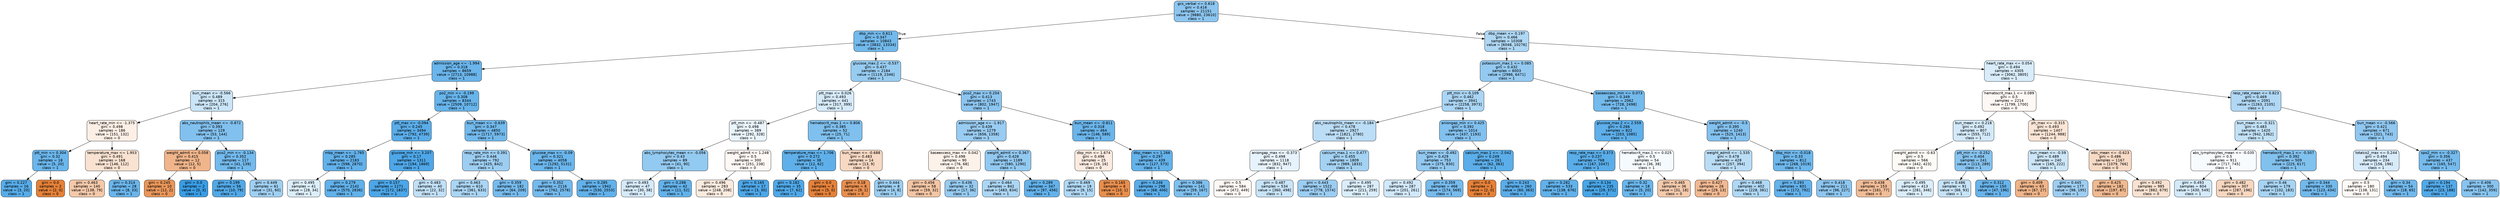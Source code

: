 digraph Tree {
node [shape=box, style="filled, rounded", color="black", fontname="helvetica"] ;
edge [fontname="helvetica"] ;
0 [label="gcs_verbal <= 0.618\ngini = 0.416\nsamples = 21151\nvalue = [9880, 23610]\nclass = 1", fillcolor="#8cc6f0"] ;
1 [label="dbp_min <= 0.611\ngini = 0.347\nsamples = 10843\nvalue = [3832, 13334]\nclass = 1", fillcolor="#72b9ec"] ;
0 -> 1 [labeldistance=2.5, labelangle=45, headlabel="True"] ;
2 [label="admission_age <= -1.994\ngini = 0.318\nsamples = 8659\nvalue = [2713, 10988]\nclass = 1", fillcolor="#6ab5eb"] ;
1 -> 2 ;
3 [label="bun_mean <= -0.566\ngini = 0.489\nsamples = 315\nvalue = [204, 276]\nclass = 1", fillcolor="#cbe5f8"] ;
2 -> 3 ;
4 [label="heart_rate_min <= -1.375\ngini = 0.498\nsamples = 186\nvalue = [151, 132]\nclass = 0", fillcolor="#fcefe6"] ;
3 -> 4 ;
5 [label="ptt_min <= 0.304\ngini = 0.32\nsamples = 18\nvalue = [5, 20]\nclass = 1", fillcolor="#6ab6ec"] ;
4 -> 5 ;
6 [label="gini = 0.227\nsamples = 16\nvalue = [3, 20]\nclass = 1", fillcolor="#57ace9"] ;
5 -> 6 ;
7 [label="gini = 0.0\nsamples = 2\nvalue = [2, 0]\nclass = 0", fillcolor="#e58139"] ;
5 -> 7 ;
8 [label="temperature_max <= 1.953\ngini = 0.491\nsamples = 168\nvalue = [146, 112]\nclass = 0", fillcolor="#f9e2d1"] ;
4 -> 8 ;
9 [label="gini = 0.463\nsamples = 140\nvalue = [138, 79]\nclass = 0", fillcolor="#f4c9aa"] ;
8 -> 9 ;
10 [label="gini = 0.314\nsamples = 28\nvalue = [8, 33]\nclass = 1", fillcolor="#69b5eb"] ;
8 -> 10 ;
11 [label="abs_neutrophils_mean <= -0.872\ngini = 0.393\nsamples = 129\nvalue = [53, 144]\nclass = 1", fillcolor="#82c1ef"] ;
3 -> 11 ;
12 [label="weight_admit <= 0.058\ngini = 0.415\nsamples = 12\nvalue = [12, 5]\nclass = 0", fillcolor="#f0b58b"] ;
11 -> 12 ;
13 [label="gini = 0.245\nsamples = 10\nvalue = [12, 2]\nclass = 0", fillcolor="#e9965a"] ;
12 -> 13 ;
14 [label="gini = 0.0\nsamples = 2\nvalue = [0, 3]\nclass = 1", fillcolor="#399de5"] ;
12 -> 14 ;
15 [label="pco2_min <= -0.134\ngini = 0.352\nsamples = 117\nvalue = [41, 139]\nclass = 1", fillcolor="#73baed"] ;
11 -> 15 ;
16 [label="gini = 0.199\nsamples = 56\nvalue = [10, 79]\nclass = 1", fillcolor="#52a9e8"] ;
15 -> 16 ;
17 [label="gini = 0.449\nsamples = 61\nvalue = [31, 60]\nclass = 1", fillcolor="#9fd0f2"] ;
15 -> 17 ;
18 [label="po2_min <= -0.199\ngini = 0.308\nsamples = 8344\nvalue = [2509, 10712]\nclass = 1", fillcolor="#67b4eb"] ;
2 -> 18 ;
19 [label="ptt_max <= -0.094\ngini = 0.245\nsamples = 3494\nvalue = [792, 4739]\nclass = 1", fillcolor="#5aade9"] ;
18 -> 19 ;
20 [label="mbp_mean <= -1.765\ngini = 0.285\nsamples = 2183\nvalue = [598, 2870]\nclass = 1", fillcolor="#62b1ea"] ;
19 -> 20 ;
21 [label="gini = 0.495\nsamples = 41\nvalue = [28, 34]\nclass = 1", fillcolor="#dceefa"] ;
20 -> 21 ;
22 [label="gini = 0.279\nsamples = 2142\nvalue = [570, 2836]\nclass = 1", fillcolor="#61b1ea"] ;
20 -> 22 ;
23 [label="glucose_min <= 3.207\ngini = 0.17\nsamples = 1311\nvalue = [194, 1869]\nclass = 1", fillcolor="#4ea7e8"] ;
19 -> 23 ;
24 [label="gini = 0.157\nsamples = 1271\nvalue = [172, 1837]\nclass = 1", fillcolor="#4ca6e7"] ;
23 -> 24 ;
25 [label="gini = 0.483\nsamples = 40\nvalue = [22, 32]\nclass = 1", fillcolor="#c1e0f7"] ;
23 -> 25 ;
26 [label="bun_mean <= -0.639\ngini = 0.347\nsamples = 4850\nvalue = [1717, 5973]\nclass = 1", fillcolor="#72b9ec"] ;
18 -> 26 ;
27 [label="resp_rate_min <= 0.391\ngini = 0.446\nsamples = 792\nvalue = [425, 842]\nclass = 1", fillcolor="#9dcef2"] ;
26 -> 27 ;
28 [label="gini = 0.463\nsamples = 610\nvalue = [361, 633]\nclass = 1", fillcolor="#aad5f4"] ;
27 -> 28 ;
29 [label="gini = 0.359\nsamples = 182\nvalue = [64, 209]\nclass = 1", fillcolor="#76bbed"] ;
27 -> 29 ;
30 [label="glucose_max <= -0.09\ngini = 0.321\nsamples = 4058\nvalue = [1292, 5131]\nclass = 1", fillcolor="#6bb6ec"] ;
26 -> 30 ;
31 [label="gini = 0.352\nsamples = 2116\nvalue = [762, 2578]\nclass = 1", fillcolor="#74baed"] ;
30 -> 31 ;
32 [label="gini = 0.285\nsamples = 1942\nvalue = [530, 2553]\nclass = 1", fillcolor="#62b1ea"] ;
30 -> 32 ;
33 [label="glucose_max.2 <= -0.537\ngini = 0.437\nsamples = 2184\nvalue = [1119, 2346]\nclass = 1", fillcolor="#97ccf1"] ;
1 -> 33 ;
34 [label="ptt_max <= 0.026\ngini = 0.493\nsamples = 441\nvalue = [317, 399]\nclass = 1", fillcolor="#d6ebfa"] ;
33 -> 34 ;
35 [label="ptt_min <= -0.487\ngini = 0.498\nsamples = 389\nvalue = [292, 328]\nclass = 1", fillcolor="#e9f4fc"] ;
34 -> 35 ;
36 [label="abs_lymphocytes_mean <= -0.056\ngini = 0.43\nsamples = 89\nvalue = [41, 90]\nclass = 1", fillcolor="#93caf1"] ;
35 -> 36 ;
37 [label="gini = 0.493\nsamples = 47\nvalue = [30, 38]\nclass = 1", fillcolor="#d5eafa"] ;
36 -> 37 ;
38 [label="gini = 0.288\nsamples = 42\nvalue = [11, 52]\nclass = 1", fillcolor="#63b2ea"] ;
36 -> 38 ;
39 [label="weight_admit <= 1.248\ngini = 0.5\nsamples = 300\nvalue = [251, 238]\nclass = 0", fillcolor="#fef8f5"] ;
35 -> 39 ;
40 [label="gini = 0.496\nsamples = 283\nvalue = [248, 208]\nclass = 0", fillcolor="#fbebdf"] ;
39 -> 40 ;
41 [label="gini = 0.165\nsamples = 17\nvalue = [3, 30]\nclass = 1", fillcolor="#4da7e8"] ;
39 -> 41 ;
42 [label="hematocrit_max.1 <= 0.806\ngini = 0.385\nsamples = 52\nvalue = [25, 71]\nclass = 1", fillcolor="#7fc0ee"] ;
34 -> 42 ;
43 [label="temperature_max <= 1.706\ngini = 0.272\nsamples = 38\nvalue = [12, 62]\nclass = 1", fillcolor="#5fb0ea"] ;
42 -> 43 ;
44 [label="gini = 0.182\nsamples = 35\nvalue = [7, 62]\nclass = 1", fillcolor="#4fa8e8"] ;
43 -> 44 ;
45 [label="gini = 0.0\nsamples = 3\nvalue = [5, 0]\nclass = 0", fillcolor="#e58139"] ;
43 -> 45 ;
46 [label="bun_mean <= -0.688\ngini = 0.483\nsamples = 14\nvalue = [13, 9]\nclass = 0", fillcolor="#f7d8c2"] ;
42 -> 46 ;
47 [label="gini = 0.18\nsamples = 6\nvalue = [9, 1]\nclass = 0", fillcolor="#e88f4f"] ;
46 -> 47 ;
48 [label="gini = 0.444\nsamples = 8\nvalue = [4, 8]\nclass = 1", fillcolor="#9ccef2"] ;
46 -> 48 ;
49 [label="pco2_max <= 0.204\ngini = 0.413\nsamples = 1743\nvalue = [802, 1947]\nclass = 1", fillcolor="#8bc5f0"] ;
33 -> 49 ;
50 [label="admission_age <= -1.917\ngini = 0.439\nsamples = 1279\nvalue = [656, 1358]\nclass = 1", fillcolor="#99ccf2"] ;
49 -> 50 ;
51 [label="baseexcess_max <= 0.042\ngini = 0.498\nsamples = 90\nvalue = [76, 68]\nclass = 0", fillcolor="#fcf2ea"] ;
50 -> 51 ;
52 [label="gini = 0.456\nsamples = 58\nvalue = [59, 32]\nclass = 0", fillcolor="#f3c5a4"] ;
51 -> 52 ;
53 [label="gini = 0.436\nsamples = 32\nvalue = [17, 36]\nclass = 1", fillcolor="#96cbf1"] ;
51 -> 53 ;
54 [label="weight_admit <= 0.367\ngini = 0.428\nsamples = 1189\nvalue = [580, 1290]\nclass = 1", fillcolor="#92c9f1"] ;
50 -> 54 ;
55 [label="gini = 0.464\nsamples = 842\nvalue = [483, 834]\nclass = 1", fillcolor="#acd6f4"] ;
54 -> 55 ;
56 [label="gini = 0.289\nsamples = 347\nvalue = [97, 456]\nclass = 1", fillcolor="#63b2eb"] ;
54 -> 56 ;
57 [label="bun_mean <= -0.811\ngini = 0.318\nsamples = 464\nvalue = [146, 589]\nclass = 1", fillcolor="#6ab5eb"] ;
49 -> 57 ;
58 [label="dbp_min <= 1.674\ngini = 0.496\nsamples = 25\nvalue = [19, 16]\nclass = 0", fillcolor="#fbebe0"] ;
57 -> 58 ;
59 [label="gini = 0.469\nsamples = 19\nvalue = [9, 15]\nclass = 1", fillcolor="#b0d8f5"] ;
58 -> 59 ;
60 [label="gini = 0.165\nsamples = 6\nvalue = [10, 1]\nclass = 0", fillcolor="#e88e4d"] ;
58 -> 60 ;
61 [label="dbp_mean <= 1.266\ngini = 0.297\nsamples = 439\nvalue = [127, 573]\nclass = 1", fillcolor="#65b3eb"] ;
57 -> 61 ;
62 [label="gini = 0.246\nsamples = 298\nvalue = [68, 406]\nclass = 1", fillcolor="#5aade9"] ;
61 -> 62 ;
63 [label="gini = 0.386\nsamples = 141\nvalue = [59, 167]\nclass = 1", fillcolor="#7fc0ee"] ;
61 -> 63 ;
64 [label="dbp_mean <= 0.197\ngini = 0.466\nsamples = 10308\nvalue = [6048, 10276]\nclass = 1", fillcolor="#aed7f4"] ;
0 -> 64 [labeldistance=2.5, labelangle=-45, headlabel="False"] ;
65 [label="potassium_max.1 <= 0.085\ngini = 0.432\nsamples = 6003\nvalue = [2986, 6471]\nclass = 1", fillcolor="#94caf1"] ;
64 -> 65 ;
66 [label="ptt_min <= 0.109\ngini = 0.462\nsamples = 3941\nvalue = [2258, 3973]\nclass = 1", fillcolor="#aad5f4"] ;
65 -> 66 ;
67 [label="abs_neutrophils_mean <= -0.184\ngini = 0.478\nsamples = 2927\nvalue = [1821, 2780]\nclass = 1", fillcolor="#bbddf6"] ;
66 -> 67 ;
68 [label="aniongap_max <= -0.373\ngini = 0.498\nsamples = 1118\nvalue = [832, 947]\nclass = 1", fillcolor="#e7f3fc"] ;
67 -> 68 ;
69 [label="gini = 0.5\nsamples = 584\nvalue = [472, 449]\nclass = 0", fillcolor="#fef9f5"] ;
68 -> 69 ;
70 [label="gini = 0.487\nsamples = 534\nvalue = [360, 498]\nclass = 1", fillcolor="#c8e4f8"] ;
68 -> 70 ;
71 [label="calcium_max.1 <= 0.477\ngini = 0.455\nsamples = 1809\nvalue = [989, 1833]\nclass = 1", fillcolor="#a4d2f3"] ;
67 -> 71 ;
72 [label="gini = 0.443\nsamples = 1522\nvalue = [778, 1574]\nclass = 1", fillcolor="#9bcdf2"] ;
71 -> 72 ;
73 [label="gini = 0.495\nsamples = 287\nvalue = [211, 259]\nclass = 1", fillcolor="#daedfa"] ;
71 -> 73 ;
74 [label="aniongap_min <= 0.425\ngini = 0.392\nsamples = 1014\nvalue = [437, 1193]\nclass = 1", fillcolor="#82c1ef"] ;
66 -> 74 ;
75 [label="bun_mean <= -0.492\ngini = 0.429\nsamples = 753\nvalue = [375, 830]\nclass = 1", fillcolor="#92c9f1"] ;
74 -> 75 ;
76 [label="gini = 0.492\nsamples = 287\nvalue = [201, 261]\nclass = 1", fillcolor="#d1e8f9"] ;
75 -> 76 ;
77 [label="gini = 0.359\nsamples = 466\nvalue = [174, 569]\nclass = 1", fillcolor="#76bbed"] ;
75 -> 77 ;
78 [label="calcium_max.1 <= -2.042\ngini = 0.249\nsamples = 261\nvalue = [62, 363]\nclass = 1", fillcolor="#5baee9"] ;
74 -> 78 ;
79 [label="gini = 0.0\nsamples = 1\nvalue = [2, 0]\nclass = 0", fillcolor="#e58139"] ;
78 -> 79 ;
80 [label="gini = 0.243\nsamples = 260\nvalue = [60, 363]\nclass = 1", fillcolor="#5aade9"] ;
78 -> 80 ;
81 [label="baseexcess_min <= 0.073\ngini = 0.349\nsamples = 2062\nvalue = [728, 2498]\nclass = 1", fillcolor="#73baed"] ;
65 -> 81 ;
82 [label="glucose_max.2 <= 2.559\ngini = 0.266\nsamples = 822\nvalue = [203, 1085]\nclass = 1", fillcolor="#5eafea"] ;
81 -> 82 ;
83 [label="resp_rate_max <= 0.373\ngini = 0.237\nsamples = 768\nvalue = [167, 1047]\nclass = 1", fillcolor="#59ade9"] ;
82 -> 83 ;
84 [label="gini = 0.282\nsamples = 533\nvalue = [138, 676]\nclass = 1", fillcolor="#61b1ea"] ;
83 -> 84 ;
85 [label="gini = 0.134\nsamples = 235\nvalue = [29, 371]\nclass = 1", fillcolor="#48a5e7"] ;
83 -> 85 ;
86 [label="hematocrit_max.1 <= 0.025\ngini = 0.5\nsamples = 54\nvalue = [36, 38]\nclass = 1", fillcolor="#f5fafe"] ;
82 -> 86 ;
87 [label="gini = 0.32\nsamples = 18\nvalue = [5, 20]\nclass = 1", fillcolor="#6ab6ec"] ;
86 -> 87 ;
88 [label="gini = 0.465\nsamples = 36\nvalue = [31, 18]\nclass = 0", fillcolor="#f4caac"] ;
86 -> 88 ;
89 [label="weight_admit <= -0.5\ngini = 0.395\nsamples = 1240\nvalue = [525, 1413]\nclass = 1", fillcolor="#83c1ef"] ;
81 -> 89 ;
90 [label="weight_admit <= -1.535\ngini = 0.478\nsamples = 428\nvalue = [257, 394]\nclass = 1", fillcolor="#baddf6"] ;
89 -> 90 ;
91 [label="gini = 0.427\nsamples = 26\nvalue = [29, 13]\nclass = 0", fillcolor="#f1b992"] ;
90 -> 91 ;
92 [label="gini = 0.468\nsamples = 402\nvalue = [228, 381]\nclass = 1", fillcolor="#afd8f5"] ;
90 -> 92 ;
93 [label="dbp_min <= -0.018\ngini = 0.33\nsamples = 812\nvalue = [268, 1019]\nclass = 1", fillcolor="#6db7ec"] ;
89 -> 93 ;
94 [label="gini = 0.293\nsamples = 601\nvalue = [172, 792]\nclass = 1", fillcolor="#64b2eb"] ;
93 -> 94 ;
95 [label="gini = 0.418\nsamples = 211\nvalue = [96, 227]\nclass = 1", fillcolor="#8dc6f0"] ;
93 -> 95 ;
96 [label="heart_rate_max <= 0.054\ngini = 0.494\nsamples = 4305\nvalue = [3062, 3805]\nclass = 1", fillcolor="#d8ecfa"] ;
64 -> 96 ;
97 [label="hematocrit_max.1 <= 0.089\ngini = 0.5\nsamples = 2214\nvalue = [1799, 1700]\nclass = 0", fillcolor="#fef8f4"] ;
96 -> 97 ;
98 [label="bun_mean <= 0.218\ngini = 0.492\nsamples = 807\nvalue = [555, 712]\nclass = 1", fillcolor="#d3e9f9"] ;
97 -> 98 ;
99 [label="weight_admit <= -0.63\ngini = 0.5\nsamples = 566\nvalue = [442, 423]\nclass = 0", fillcolor="#fefaf6"] ;
98 -> 99 ;
100 [label="gini = 0.438\nsamples = 153\nvalue = [161, 77]\nclass = 0", fillcolor="#f1bd98"] ;
99 -> 100 ;
101 [label="gini = 0.495\nsamples = 413\nvalue = [281, 346]\nclass = 1", fillcolor="#daedfa"] ;
99 -> 101 ;
102 [label="ptt_min <= -0.252\ngini = 0.404\nsamples = 241\nvalue = [113, 289]\nclass = 1", fillcolor="#86c3ef"] ;
98 -> 102 ;
103 [label="gini = 0.486\nsamples = 91\nvalue = [66, 93]\nclass = 1", fillcolor="#c6e3f7"] ;
102 -> 103 ;
104 [label="gini = 0.312\nsamples = 150\nvalue = [47, 196]\nclass = 1", fillcolor="#68b4eb"] ;
102 -> 104 ;
105 [label="ph_max <= -0.315\ngini = 0.493\nsamples = 1407\nvalue = [1244, 988]\nclass = 0", fillcolor="#fae5d6"] ;
97 -> 105 ;
106 [label="bun_mean <= -0.59\ngini = 0.489\nsamples = 240\nvalue = [165, 222]\nclass = 1", fillcolor="#cce6f8"] ;
105 -> 106 ;
107 [label="gini = 0.409\nsamples = 63\nvalue = [67, 27]\nclass = 0", fillcolor="#efb489"] ;
106 -> 107 ;
108 [label="gini = 0.445\nsamples = 177\nvalue = [98, 195]\nclass = 1", fillcolor="#9dcef2"] ;
106 -> 108 ;
109 [label="wbc_mean <= -0.623\ngini = 0.486\nsamples = 1167\nvalue = [1079, 766]\nclass = 0", fillcolor="#f7dac6"] ;
105 -> 109 ;
110 [label="gini = 0.425\nsamples = 182\nvalue = [197, 87]\nclass = 0", fillcolor="#f0b990"] ;
109 -> 110 ;
111 [label="gini = 0.492\nsamples = 985\nvalue = [882, 679]\nclass = 0", fillcolor="#f9e2d1"] ;
109 -> 111 ;
112 [label="resp_rate_mean <= 0.823\ngini = 0.469\nsamples = 2091\nvalue = [1263, 2105]\nclass = 1", fillcolor="#b0d8f5"] ;
96 -> 112 ;
113 [label="bun_mean <= -0.321\ngini = 0.483\nsamples = 1420\nvalue = [942, 1362]\nclass = 1", fillcolor="#c2e1f7"] ;
112 -> 113 ;
114 [label="abs_lymphocytes_mean <= -0.035\ngini = 0.5\nsamples = 911\nvalue = [717, 745]\nclass = 1", fillcolor="#f8fbfe"] ;
113 -> 114 ;
115 [label="gini = 0.493\nsamples = 604\nvalue = [430, 549]\nclass = 1", fillcolor="#d4eaf9"] ;
114 -> 115 ;
116 [label="gini = 0.482\nsamples = 307\nvalue = [287, 196]\nclass = 0", fillcolor="#f7d7c0"] ;
114 -> 116 ;
117 [label="hematocrit_max.1 <= -0.507\ngini = 0.392\nsamples = 509\nvalue = [225, 617]\nclass = 1", fillcolor="#81c1ee"] ;
113 -> 117 ;
118 [label="gini = 0.46\nsamples = 179\nvalue = [102, 183]\nclass = 1", fillcolor="#a7d4f3"] ;
117 -> 118 ;
119 [label="gini = 0.344\nsamples = 330\nvalue = [123, 434]\nclass = 1", fillcolor="#71b9ec"] ;
117 -> 119 ;
120 [label="bun_mean <= -0.566\ngini = 0.421\nsamples = 671\nvalue = [321, 743]\nclass = 1", fillcolor="#8fc7f0"] ;
112 -> 120 ;
121 [label="totalco2_max <= 0.244\ngini = 0.494\nsamples = 234\nvalue = [156, 196]\nclass = 1", fillcolor="#d7ebfa"] ;
120 -> 121 ;
122 [label="gini = 0.5\nsamples = 180\nvalue = [138, 131]\nclass = 0", fillcolor="#fef9f5"] ;
121 -> 122 ;
123 [label="gini = 0.34\nsamples = 54\nvalue = [18, 65]\nclass = 1", fillcolor="#70b8ec"] ;
121 -> 123 ;
124 [label="spo2_min <= -0.327\ngini = 0.356\nsamples = 437\nvalue = [165, 547]\nclass = 1", fillcolor="#75bbed"] ;
120 -> 124 ;
125 [label="gini = 0.194\nsamples = 137\nvalue = [23, 188]\nclass = 1", fillcolor="#51a9e8"] ;
124 -> 125 ;
126 [label="gini = 0.406\nsamples = 300\nvalue = [142, 359]\nclass = 1", fillcolor="#87c4ef"] ;
124 -> 126 ;
}